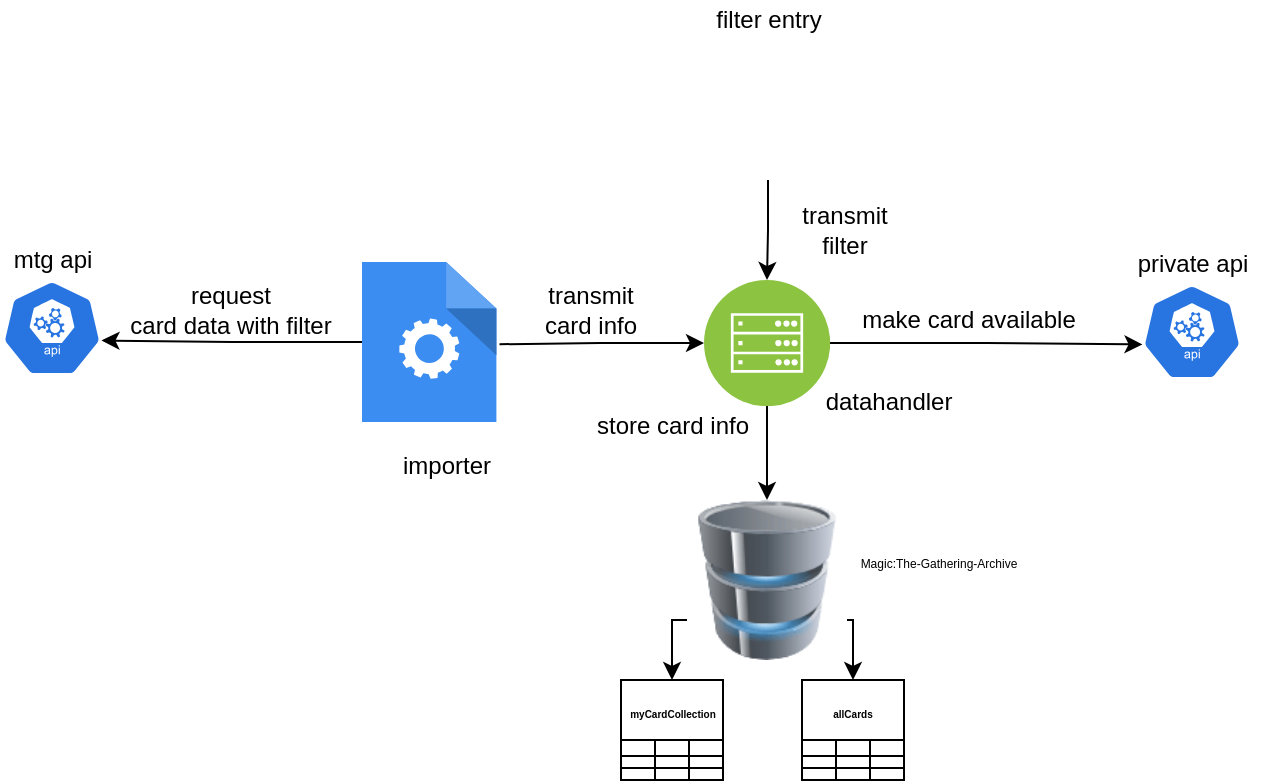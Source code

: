 <mxfile version="14.3.0" type="device"><diagram id="ZXUzR3skn0PAHgTfnLyJ" name="Page-1"><mxGraphModel dx="1188" dy="665" grid="1" gridSize="10" guides="1" tooltips="1" connect="1" arrows="1" fold="1" page="1" pageScale="1" pageWidth="827" pageHeight="1169" math="0" shadow="0"><root><mxCell id="0"/><mxCell id="1" parent="0"/><mxCell id="telTgfHbngbc2DrTlNOI-1" value="" style="html=1;dashed=0;whitespace=wrap;fillColor=#2875E2;strokeColor=#ffffff;points=[[0.005,0.63,0],[0.1,0.2,0],[0.9,0.2,0],[0.5,0,0],[0.995,0.63,0],[0.72,0.99,0],[0.5,1,0],[0.28,0.99,0]];shape=mxgraph.kubernetes.icon;prIcon=api" parent="1" vertex="1"><mxGeometry x="40" y="260" width="50" height="48" as="geometry"/></mxCell><mxCell id="telTgfHbngbc2DrTlNOI-2" value="mtg api" style="text;html=1;align=center;verticalAlign=middle;resizable=0;points=[];autosize=1;" parent="1" vertex="1"><mxGeometry x="40" y="240" width="50" height="20" as="geometry"/></mxCell><mxCell id="telTgfHbngbc2DrTlNOI-4" value="importer" style="text;html=1;align=center;verticalAlign=middle;resizable=0;points=[];autosize=1;" parent="1" vertex="1"><mxGeometry x="232" y="343" width="60" height="20" as="geometry"/></mxCell><mxCell id="telTgfHbngbc2DrTlNOI-6" value="request &lt;br&gt;card data with filter" style="text;html=1;align=center;verticalAlign=middle;resizable=0;points=[];autosize=1;" parent="1" vertex="1"><mxGeometry x="94" y="260" width="120" height="30" as="geometry"/></mxCell><mxCell id="telTgfHbngbc2DrTlNOI-11" style="edgeStyle=orthogonalEdgeStyle;rounded=0;orthogonalLoop=1;jettySize=auto;html=1;entryX=0.995;entryY=0.63;entryDx=0;entryDy=0;entryPerimeter=0;startArrow=none;startFill=0;" parent="1" source="telTgfHbngbc2DrTlNOI-10" target="telTgfHbngbc2DrTlNOI-1" edge="1"><mxGeometry relative="1" as="geometry"/></mxCell><mxCell id="telTgfHbngbc2DrTlNOI-10" value="" style="html=1;aspect=fixed;strokeColor=none;shadow=0;align=center;verticalAlign=top;fillColor=#3B8DF1;shape=mxgraph.gcp2.process" parent="1" vertex="1"><mxGeometry x="220" y="251" width="67.2" height="80" as="geometry"/></mxCell><mxCell id="telTgfHbngbc2DrTlNOI-14" style="edgeStyle=orthogonalEdgeStyle;rounded=0;orthogonalLoop=1;jettySize=auto;html=1;entryX=1.023;entryY=0.514;entryDx=0;entryDy=0;entryPerimeter=0;startArrow=classic;startFill=1;endArrow=none;endFill=0;" parent="1" source="telTgfHbngbc2DrTlNOI-13" target="telTgfHbngbc2DrTlNOI-10" edge="1"><mxGeometry relative="1" as="geometry"/></mxCell><mxCell id="telTgfHbngbc2DrTlNOI-17" style="edgeStyle=orthogonalEdgeStyle;rounded=0;orthogonalLoop=1;jettySize=auto;html=1;exitX=0.5;exitY=1;exitDx=0;exitDy=0;entryX=0.5;entryY=0;entryDx=0;entryDy=0;startArrow=none;startFill=0;" parent="1" source="telTgfHbngbc2DrTlNOI-13" target="telTgfHbngbc2DrTlNOI-16" edge="1"><mxGeometry relative="1" as="geometry"/></mxCell><mxCell id="Ke7_sXD1gwTl6NBRU_Jw-32" style="edgeStyle=orthogonalEdgeStyle;rounded=0;orthogonalLoop=1;jettySize=auto;html=1;exitX=1;exitY=0.5;exitDx=0;exitDy=0;entryX=0.005;entryY=0.63;entryDx=0;entryDy=0;entryPerimeter=0;" edge="1" parent="1" source="telTgfHbngbc2DrTlNOI-13" target="telTgfHbngbc2DrTlNOI-27"><mxGeometry relative="1" as="geometry"/></mxCell><mxCell id="telTgfHbngbc2DrTlNOI-13" value="" style="aspect=fixed;perimeter=ellipsePerimeter;html=1;align=center;shadow=0;dashed=0;fontColor=#4277BB;labelBackgroundColor=#ffffff;fontSize=12;spacingTop=3;image;image=img/lib/ibm/infrastructure/mobile_backend.svg;" parent="1" vertex="1"><mxGeometry x="391" y="260" width="63" height="63" as="geometry"/></mxCell><mxCell id="telTgfHbngbc2DrTlNOI-15" value="datahandler" style="text;html=1;align=center;verticalAlign=middle;resizable=0;points=[];autosize=1;" parent="1" vertex="1"><mxGeometry x="442.5" y="311" width="80" height="20" as="geometry"/></mxCell><mxCell id="Ke7_sXD1gwTl6NBRU_Jw-29" style="edgeStyle=orthogonalEdgeStyle;rounded=0;orthogonalLoop=1;jettySize=auto;html=1;exitX=1;exitY=0.75;exitDx=0;exitDy=0;entryX=0.5;entryY=0;entryDx=0;entryDy=0;" edge="1" parent="1" source="telTgfHbngbc2DrTlNOI-16" target="Ke7_sXD1gwTl6NBRU_Jw-15"><mxGeometry relative="1" as="geometry"/></mxCell><mxCell id="Ke7_sXD1gwTl6NBRU_Jw-30" style="edgeStyle=orthogonalEdgeStyle;rounded=0;orthogonalLoop=1;jettySize=auto;html=1;exitX=0;exitY=0.75;exitDx=0;exitDy=0;entryX=0.5;entryY=0;entryDx=0;entryDy=0;" edge="1" parent="1" source="telTgfHbngbc2DrTlNOI-16" target="Ke7_sXD1gwTl6NBRU_Jw-2"><mxGeometry relative="1" as="geometry"/></mxCell><mxCell id="telTgfHbngbc2DrTlNOI-16" value="" style="image;html=1;image=img/lib/clip_art/computers/Database_128x128.png" parent="1" vertex="1"><mxGeometry x="382.5" y="370" width="80" height="80" as="geometry"/></mxCell><mxCell id="telTgfHbngbc2DrTlNOI-18" value="&lt;font style=&quot;font-size: 6px&quot;&gt;Magic:The-Gathering-Archive&lt;/font&gt;" style="text;html=1;align=center;verticalAlign=middle;resizable=0;points=[];autosize=1;" parent="1" vertex="1"><mxGeometry x="462.5" y="390" width="90" height="20" as="geometry"/></mxCell><mxCell id="telTgfHbngbc2DrTlNOI-25" value="store card info" style="text;html=1;align=center;verticalAlign=middle;resizable=0;points=[];autosize=1;" parent="1" vertex="1"><mxGeometry x="330" y="323" width="90" height="20" as="geometry"/></mxCell><mxCell id="telTgfHbngbc2DrTlNOI-27" value="" style="html=1;dashed=0;whitespace=wrap;fillColor=#2875E2;strokeColor=#ffffff;points=[[0.005,0.63,0],[0.1,0.2,0],[0.9,0.2,0],[0.5,0,0],[0.995,0.63,0],[0.72,0.99,0],[0.5,1,0],[0.28,0.99,0]];shape=mxgraph.kubernetes.icon;prIcon=api" parent="1" vertex="1"><mxGeometry x="610" y="262" width="50" height="48" as="geometry"/></mxCell><mxCell id="telTgfHbngbc2DrTlNOI-29" value="make card available" style="text;html=1;align=center;verticalAlign=middle;resizable=0;points=[];autosize=1;" parent="1" vertex="1"><mxGeometry x="462.5" y="270" width="120" height="20" as="geometry"/></mxCell><mxCell id="telTgfHbngbc2DrTlNOI-30" value="private api" style="text;html=1;align=center;verticalAlign=middle;resizable=0;points=[];autosize=1;" parent="1" vertex="1"><mxGeometry x="600" y="242" width="70" height="20" as="geometry"/></mxCell><mxCell id="Ke7_sXD1gwTl6NBRU_Jw-31" style="edgeStyle=orthogonalEdgeStyle;rounded=0;orthogonalLoop=1;jettySize=auto;html=1;exitX=0.5;exitY=1;exitDx=0;exitDy=0;entryX=0.5;entryY=0;entryDx=0;entryDy=0;" edge="1" parent="1" source="dWxGdumAW8jWh12v00ix-1" target="telTgfHbngbc2DrTlNOI-13"><mxGeometry relative="1" as="geometry"/></mxCell><mxCell id="dWxGdumAW8jWh12v00ix-1" value="" style="shape=image;html=1;verticalAlign=top;verticalLabelPosition=bottom;labelBackgroundColor=#ffffff;imageAspect=0;aspect=fixed;image=https://cdn2.iconfinder.com/data/icons/stilllife/128x128/apps/gnome-terminal.png" parent="1" vertex="1"><mxGeometry x="388" y="140" width="70" height="70" as="geometry"/></mxCell><mxCell id="dWxGdumAW8jWh12v00ix-3" value="filter entry" style="text;html=1;align=center;verticalAlign=middle;resizable=0;points=[];autosize=1;" parent="1" vertex="1"><mxGeometry x="388" y="120" width="70" height="20" as="geometry"/></mxCell><mxCell id="dWxGdumAW8jWh12v00ix-4" value="transmit &lt;br&gt;filter" style="text;html=1;align=center;verticalAlign=middle;resizable=0;points=[];autosize=1;" parent="1" vertex="1"><mxGeometry x="431" y="220" width="60" height="30" as="geometry"/></mxCell><mxCell id="dWxGdumAW8jWh12v00ix-5" value="transmit &lt;br&gt;card info" style="text;html=1;align=center;verticalAlign=middle;resizable=0;points=[];autosize=1;" parent="1" vertex="1"><mxGeometry x="304" y="260" width="60" height="30" as="geometry"/></mxCell><mxCell id="Ke7_sXD1gwTl6NBRU_Jw-2" value="&lt;font style=&quot;font-size: 5px&quot;&gt;myCardCollection&lt;/font&gt;" style="shape=table;html=1;whiteSpace=wrap;startSize=30;container=1;collapsible=0;childLayout=tableLayout;fontStyle=1;align=center;" vertex="1" parent="1"><mxGeometry x="349.5" y="460" width="51" height="50" as="geometry"/></mxCell><mxCell id="Ke7_sXD1gwTl6NBRU_Jw-3" value="" style="shape=partialRectangle;html=1;whiteSpace=wrap;collapsible=0;dropTarget=0;pointerEvents=0;fillColor=none;top=0;left=0;bottom=0;right=0;points=[[0,0.5],[1,0.5]];portConstraint=eastwest;" vertex="1" parent="Ke7_sXD1gwTl6NBRU_Jw-2"><mxGeometry y="30" width="51" height="8" as="geometry"/></mxCell><mxCell id="Ke7_sXD1gwTl6NBRU_Jw-4" value="" style="shape=partialRectangle;html=1;whiteSpace=wrap;connectable=0;fillColor=none;top=0;left=0;bottom=0;right=0;overflow=hidden;" vertex="1" parent="Ke7_sXD1gwTl6NBRU_Jw-3"><mxGeometry width="17" height="8" as="geometry"/></mxCell><mxCell id="Ke7_sXD1gwTl6NBRU_Jw-5" value="" style="shape=partialRectangle;html=1;whiteSpace=wrap;connectable=0;fillColor=none;top=0;left=0;bottom=0;right=0;overflow=hidden;" vertex="1" parent="Ke7_sXD1gwTl6NBRU_Jw-3"><mxGeometry x="17" width="17" height="8" as="geometry"/></mxCell><mxCell id="Ke7_sXD1gwTl6NBRU_Jw-6" value="" style="shape=partialRectangle;html=1;whiteSpace=wrap;connectable=0;fillColor=none;top=0;left=0;bottom=0;right=0;overflow=hidden;" vertex="1" parent="Ke7_sXD1gwTl6NBRU_Jw-3"><mxGeometry x="34" width="17" height="8" as="geometry"/></mxCell><mxCell id="Ke7_sXD1gwTl6NBRU_Jw-7" value="" style="shape=partialRectangle;html=1;whiteSpace=wrap;collapsible=0;dropTarget=0;pointerEvents=0;fillColor=none;top=0;left=0;bottom=0;right=0;points=[[0,0.5],[1,0.5]];portConstraint=eastwest;" vertex="1" parent="Ke7_sXD1gwTl6NBRU_Jw-2"><mxGeometry y="38" width="51" height="6" as="geometry"/></mxCell><mxCell id="Ke7_sXD1gwTl6NBRU_Jw-8" value="" style="shape=partialRectangle;html=1;whiteSpace=wrap;connectable=0;fillColor=none;top=0;left=0;bottom=0;right=0;overflow=hidden;" vertex="1" parent="Ke7_sXD1gwTl6NBRU_Jw-7"><mxGeometry width="17" height="6" as="geometry"/></mxCell><mxCell id="Ke7_sXD1gwTl6NBRU_Jw-9" value="" style="shape=partialRectangle;html=1;whiteSpace=wrap;connectable=0;fillColor=none;top=0;left=0;bottom=0;right=0;overflow=hidden;" vertex="1" parent="Ke7_sXD1gwTl6NBRU_Jw-7"><mxGeometry x="17" width="17" height="6" as="geometry"/></mxCell><mxCell id="Ke7_sXD1gwTl6NBRU_Jw-10" value="" style="shape=partialRectangle;html=1;whiteSpace=wrap;connectable=0;fillColor=none;top=0;left=0;bottom=0;right=0;overflow=hidden;" vertex="1" parent="Ke7_sXD1gwTl6NBRU_Jw-7"><mxGeometry x="34" width="17" height="6" as="geometry"/></mxCell><mxCell id="Ke7_sXD1gwTl6NBRU_Jw-11" value="" style="shape=partialRectangle;html=1;whiteSpace=wrap;collapsible=0;dropTarget=0;pointerEvents=0;fillColor=none;top=0;left=0;bottom=0;right=0;points=[[0,0.5],[1,0.5]];portConstraint=eastwest;" vertex="1" parent="Ke7_sXD1gwTl6NBRU_Jw-2"><mxGeometry y="44" width="51" height="6" as="geometry"/></mxCell><mxCell id="Ke7_sXD1gwTl6NBRU_Jw-12" value="" style="shape=partialRectangle;html=1;whiteSpace=wrap;connectable=0;fillColor=none;top=0;left=0;bottom=0;right=0;overflow=hidden;" vertex="1" parent="Ke7_sXD1gwTl6NBRU_Jw-11"><mxGeometry width="17" height="6" as="geometry"/></mxCell><mxCell id="Ke7_sXD1gwTl6NBRU_Jw-13" value="" style="shape=partialRectangle;html=1;whiteSpace=wrap;connectable=0;fillColor=none;top=0;left=0;bottom=0;right=0;overflow=hidden;" vertex="1" parent="Ke7_sXD1gwTl6NBRU_Jw-11"><mxGeometry x="17" width="17" height="6" as="geometry"/></mxCell><mxCell id="Ke7_sXD1gwTl6NBRU_Jw-14" value="" style="shape=partialRectangle;html=1;whiteSpace=wrap;connectable=0;fillColor=none;top=0;left=0;bottom=0;right=0;overflow=hidden;" vertex="1" parent="Ke7_sXD1gwTl6NBRU_Jw-11"><mxGeometry x="34" width="17" height="6" as="geometry"/></mxCell><mxCell id="Ke7_sXD1gwTl6NBRU_Jw-15" value="&lt;font style=&quot;font-size: 5px&quot;&gt;allCards&lt;/font&gt;" style="shape=table;html=1;whiteSpace=wrap;startSize=30;container=1;collapsible=0;childLayout=tableLayout;fontStyle=1;align=center;" vertex="1" parent="1"><mxGeometry x="440" y="460" width="51" height="50" as="geometry"/></mxCell><mxCell id="Ke7_sXD1gwTl6NBRU_Jw-16" value="" style="shape=partialRectangle;html=1;whiteSpace=wrap;collapsible=0;dropTarget=0;pointerEvents=0;fillColor=none;top=0;left=0;bottom=0;right=0;points=[[0,0.5],[1,0.5]];portConstraint=eastwest;" vertex="1" parent="Ke7_sXD1gwTl6NBRU_Jw-15"><mxGeometry y="30" width="51" height="8" as="geometry"/></mxCell><mxCell id="Ke7_sXD1gwTl6NBRU_Jw-17" value="" style="shape=partialRectangle;html=1;whiteSpace=wrap;connectable=0;fillColor=none;top=0;left=0;bottom=0;right=0;overflow=hidden;" vertex="1" parent="Ke7_sXD1gwTl6NBRU_Jw-16"><mxGeometry width="17" height="8" as="geometry"/></mxCell><mxCell id="Ke7_sXD1gwTl6NBRU_Jw-18" value="" style="shape=partialRectangle;html=1;whiteSpace=wrap;connectable=0;fillColor=none;top=0;left=0;bottom=0;right=0;overflow=hidden;" vertex="1" parent="Ke7_sXD1gwTl6NBRU_Jw-16"><mxGeometry x="17" width="17" height="8" as="geometry"/></mxCell><mxCell id="Ke7_sXD1gwTl6NBRU_Jw-19" value="" style="shape=partialRectangle;html=1;whiteSpace=wrap;connectable=0;fillColor=none;top=0;left=0;bottom=0;right=0;overflow=hidden;" vertex="1" parent="Ke7_sXD1gwTl6NBRU_Jw-16"><mxGeometry x="34" width="17" height="8" as="geometry"/></mxCell><mxCell id="Ke7_sXD1gwTl6NBRU_Jw-20" value="" style="shape=partialRectangle;html=1;whiteSpace=wrap;collapsible=0;dropTarget=0;pointerEvents=0;fillColor=none;top=0;left=0;bottom=0;right=0;points=[[0,0.5],[1,0.5]];portConstraint=eastwest;" vertex="1" parent="Ke7_sXD1gwTl6NBRU_Jw-15"><mxGeometry y="38" width="51" height="6" as="geometry"/></mxCell><mxCell id="Ke7_sXD1gwTl6NBRU_Jw-21" value="" style="shape=partialRectangle;html=1;whiteSpace=wrap;connectable=0;fillColor=none;top=0;left=0;bottom=0;right=0;overflow=hidden;" vertex="1" parent="Ke7_sXD1gwTl6NBRU_Jw-20"><mxGeometry width="17" height="6" as="geometry"/></mxCell><mxCell id="Ke7_sXD1gwTl6NBRU_Jw-22" value="" style="shape=partialRectangle;html=1;whiteSpace=wrap;connectable=0;fillColor=none;top=0;left=0;bottom=0;right=0;overflow=hidden;" vertex="1" parent="Ke7_sXD1gwTl6NBRU_Jw-20"><mxGeometry x="17" width="17" height="6" as="geometry"/></mxCell><mxCell id="Ke7_sXD1gwTl6NBRU_Jw-23" value="" style="shape=partialRectangle;html=1;whiteSpace=wrap;connectable=0;fillColor=none;top=0;left=0;bottom=0;right=0;overflow=hidden;" vertex="1" parent="Ke7_sXD1gwTl6NBRU_Jw-20"><mxGeometry x="34" width="17" height="6" as="geometry"/></mxCell><mxCell id="Ke7_sXD1gwTl6NBRU_Jw-24" value="" style="shape=partialRectangle;html=1;whiteSpace=wrap;collapsible=0;dropTarget=0;pointerEvents=0;fillColor=none;top=0;left=0;bottom=0;right=0;points=[[0,0.5],[1,0.5]];portConstraint=eastwest;" vertex="1" parent="Ke7_sXD1gwTl6NBRU_Jw-15"><mxGeometry y="44" width="51" height="6" as="geometry"/></mxCell><mxCell id="Ke7_sXD1gwTl6NBRU_Jw-25" value="" style="shape=partialRectangle;html=1;whiteSpace=wrap;connectable=0;fillColor=none;top=0;left=0;bottom=0;right=0;overflow=hidden;" vertex="1" parent="Ke7_sXD1gwTl6NBRU_Jw-24"><mxGeometry width="17" height="6" as="geometry"/></mxCell><mxCell id="Ke7_sXD1gwTl6NBRU_Jw-26" value="" style="shape=partialRectangle;html=1;whiteSpace=wrap;connectable=0;fillColor=none;top=0;left=0;bottom=0;right=0;overflow=hidden;" vertex="1" parent="Ke7_sXD1gwTl6NBRU_Jw-24"><mxGeometry x="17" width="17" height="6" as="geometry"/></mxCell><mxCell id="Ke7_sXD1gwTl6NBRU_Jw-27" value="" style="shape=partialRectangle;html=1;whiteSpace=wrap;connectable=0;fillColor=none;top=0;left=0;bottom=0;right=0;overflow=hidden;" vertex="1" parent="Ke7_sXD1gwTl6NBRU_Jw-24"><mxGeometry x="34" width="17" height="6" as="geometry"/></mxCell></root></mxGraphModel></diagram></mxfile>